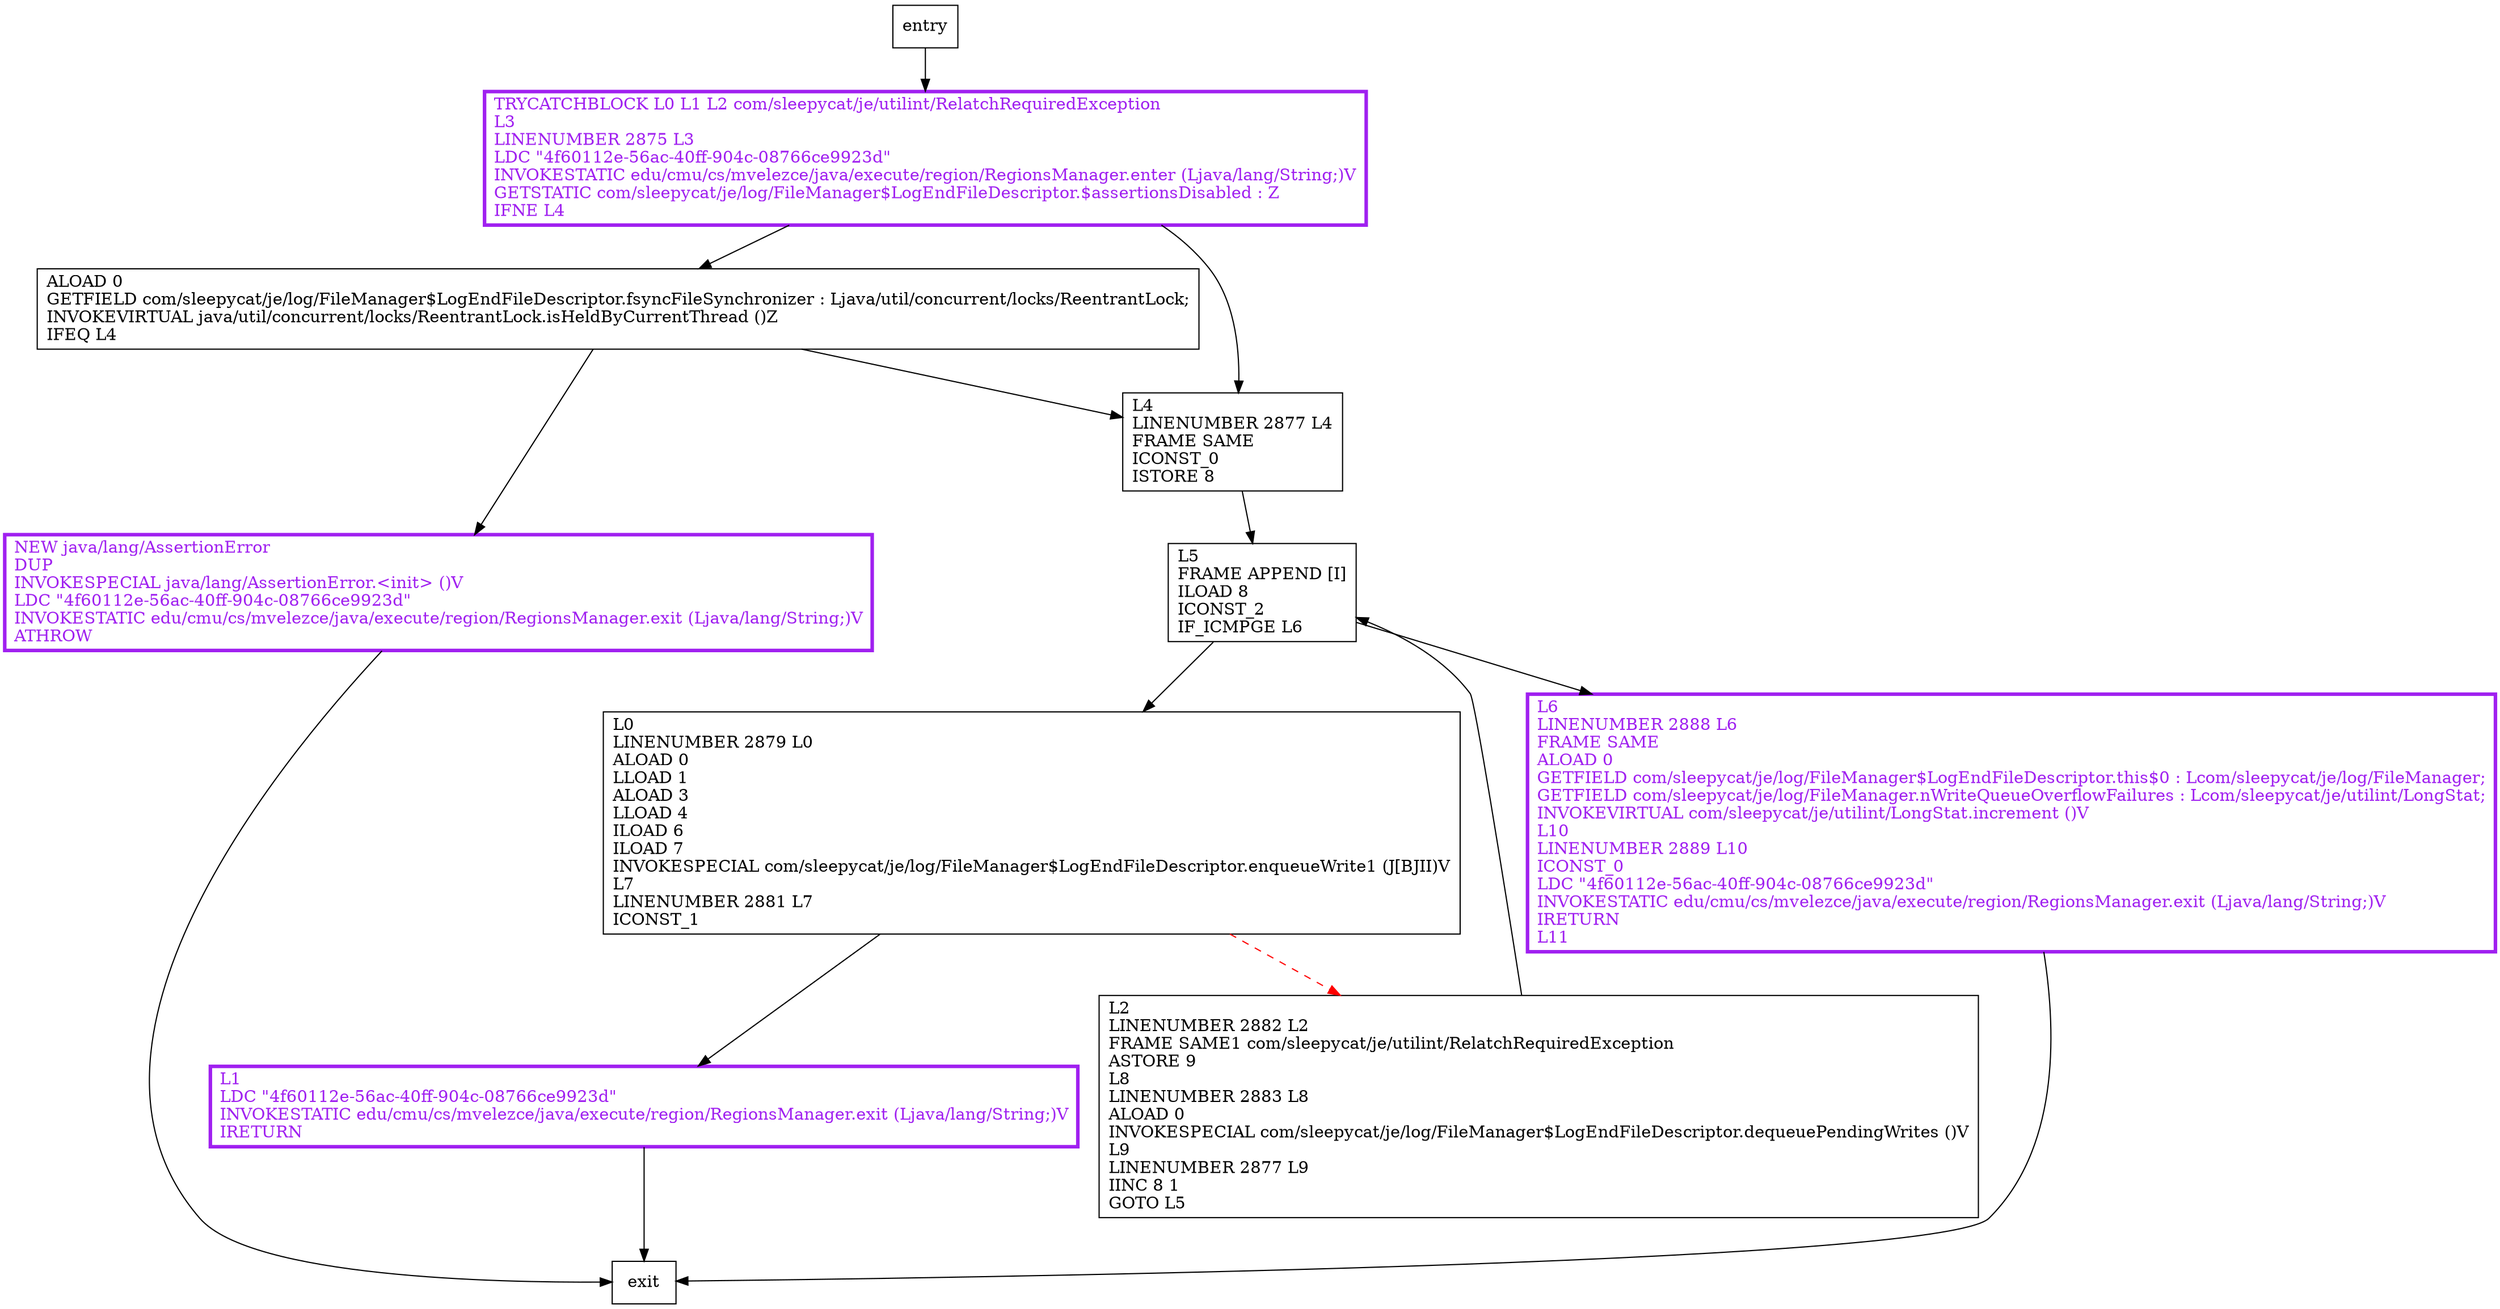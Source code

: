 digraph enqueueWrite {
node [shape=record];
1107082670 [label="L5\lFRAME APPEND [I]\lILOAD 8\lICONST_2\lIF_ICMPGE L6\l"];
257561261 [label="L0\lLINENUMBER 2879 L0\lALOAD 0\lLLOAD 1\lALOAD 3\lLLOAD 4\lILOAD 6\lILOAD 7\lINVOKESPECIAL com/sleepycat/je/log/FileManager$LogEndFileDescriptor.enqueueWrite1 (J[BJII)V\lL7\lLINENUMBER 2881 L7\lICONST_1\l"];
1112453587 [label="L1\lLDC \"4f60112e-56ac-40ff-904c-08766ce9923d\"\lINVOKESTATIC edu/cmu/cs/mvelezce/java/execute/region/RegionsManager.exit (Ljava/lang/String;)V\lIRETURN\l"];
1473569797 [label="L2\lLINENUMBER 2882 L2\lFRAME SAME1 com/sleepycat/je/utilint/RelatchRequiredException\lASTORE 9\lL8\lLINENUMBER 2883 L8\lALOAD 0\lINVOKESPECIAL com/sleepycat/je/log/FileManager$LogEndFileDescriptor.dequeuePendingWrites ()V\lL9\lLINENUMBER 2877 L9\lIINC 8 1\lGOTO L5\l"];
101677683 [label="ALOAD 0\lGETFIELD com/sleepycat/je/log/FileManager$LogEndFileDescriptor.fsyncFileSynchronizer : Ljava/util/concurrent/locks/ReentrantLock;\lINVOKEVIRTUAL java/util/concurrent/locks/ReentrantLock.isHeldByCurrentThread ()Z\lIFEQ L4\l"];
829981512 [label="NEW java/lang/AssertionError\lDUP\lINVOKESPECIAL java/lang/AssertionError.\<init\> ()V\lLDC \"4f60112e-56ac-40ff-904c-08766ce9923d\"\lINVOKESTATIC edu/cmu/cs/mvelezce/java/execute/region/RegionsManager.exit (Ljava/lang/String;)V\lATHROW\l"];
1503646871 [label="L4\lLINENUMBER 2877 L4\lFRAME SAME\lICONST_0\lISTORE 8\l"];
1694324487 [label="TRYCATCHBLOCK L0 L1 L2 com/sleepycat/je/utilint/RelatchRequiredException\lL3\lLINENUMBER 2875 L3\lLDC \"4f60112e-56ac-40ff-904c-08766ce9923d\"\lINVOKESTATIC edu/cmu/cs/mvelezce/java/execute/region/RegionsManager.enter (Ljava/lang/String;)V\lGETSTATIC com/sleepycat/je/log/FileManager$LogEndFileDescriptor.$assertionsDisabled : Z\lIFNE L4\l"];
1726014058 [label="L6\lLINENUMBER 2888 L6\lFRAME SAME\lALOAD 0\lGETFIELD com/sleepycat/je/log/FileManager$LogEndFileDescriptor.this$0 : Lcom/sleepycat/je/log/FileManager;\lGETFIELD com/sleepycat/je/log/FileManager.nWriteQueueOverflowFailures : Lcom/sleepycat/je/utilint/LongStat;\lINVOKEVIRTUAL com/sleepycat/je/utilint/LongStat.increment ()V\lL10\lLINENUMBER 2889 L10\lICONST_0\lLDC \"4f60112e-56ac-40ff-904c-08766ce9923d\"\lINVOKESTATIC edu/cmu/cs/mvelezce/java/execute/region/RegionsManager.exit (Ljava/lang/String;)V\lIRETURN\lL11\l"];
entry;
exit;
1107082670 -> 257561261
1107082670 -> 1726014058
entry -> 1694324487
257561261 -> 1112453587
257561261 -> 1473569797 [style=dashed, color=red]
1112453587 -> exit
1473569797 -> 1107082670
101677683 -> 829981512
101677683 -> 1503646871
829981512 -> exit
1503646871 -> 1107082670
1694324487 -> 101677683
1694324487 -> 1503646871
1726014058 -> exit
1112453587[fontcolor="purple", penwidth=3, color="purple"];
829981512[fontcolor="purple", penwidth=3, color="purple"];
1694324487[fontcolor="purple", penwidth=3, color="purple"];
1726014058[fontcolor="purple", penwidth=3, color="purple"];
}
